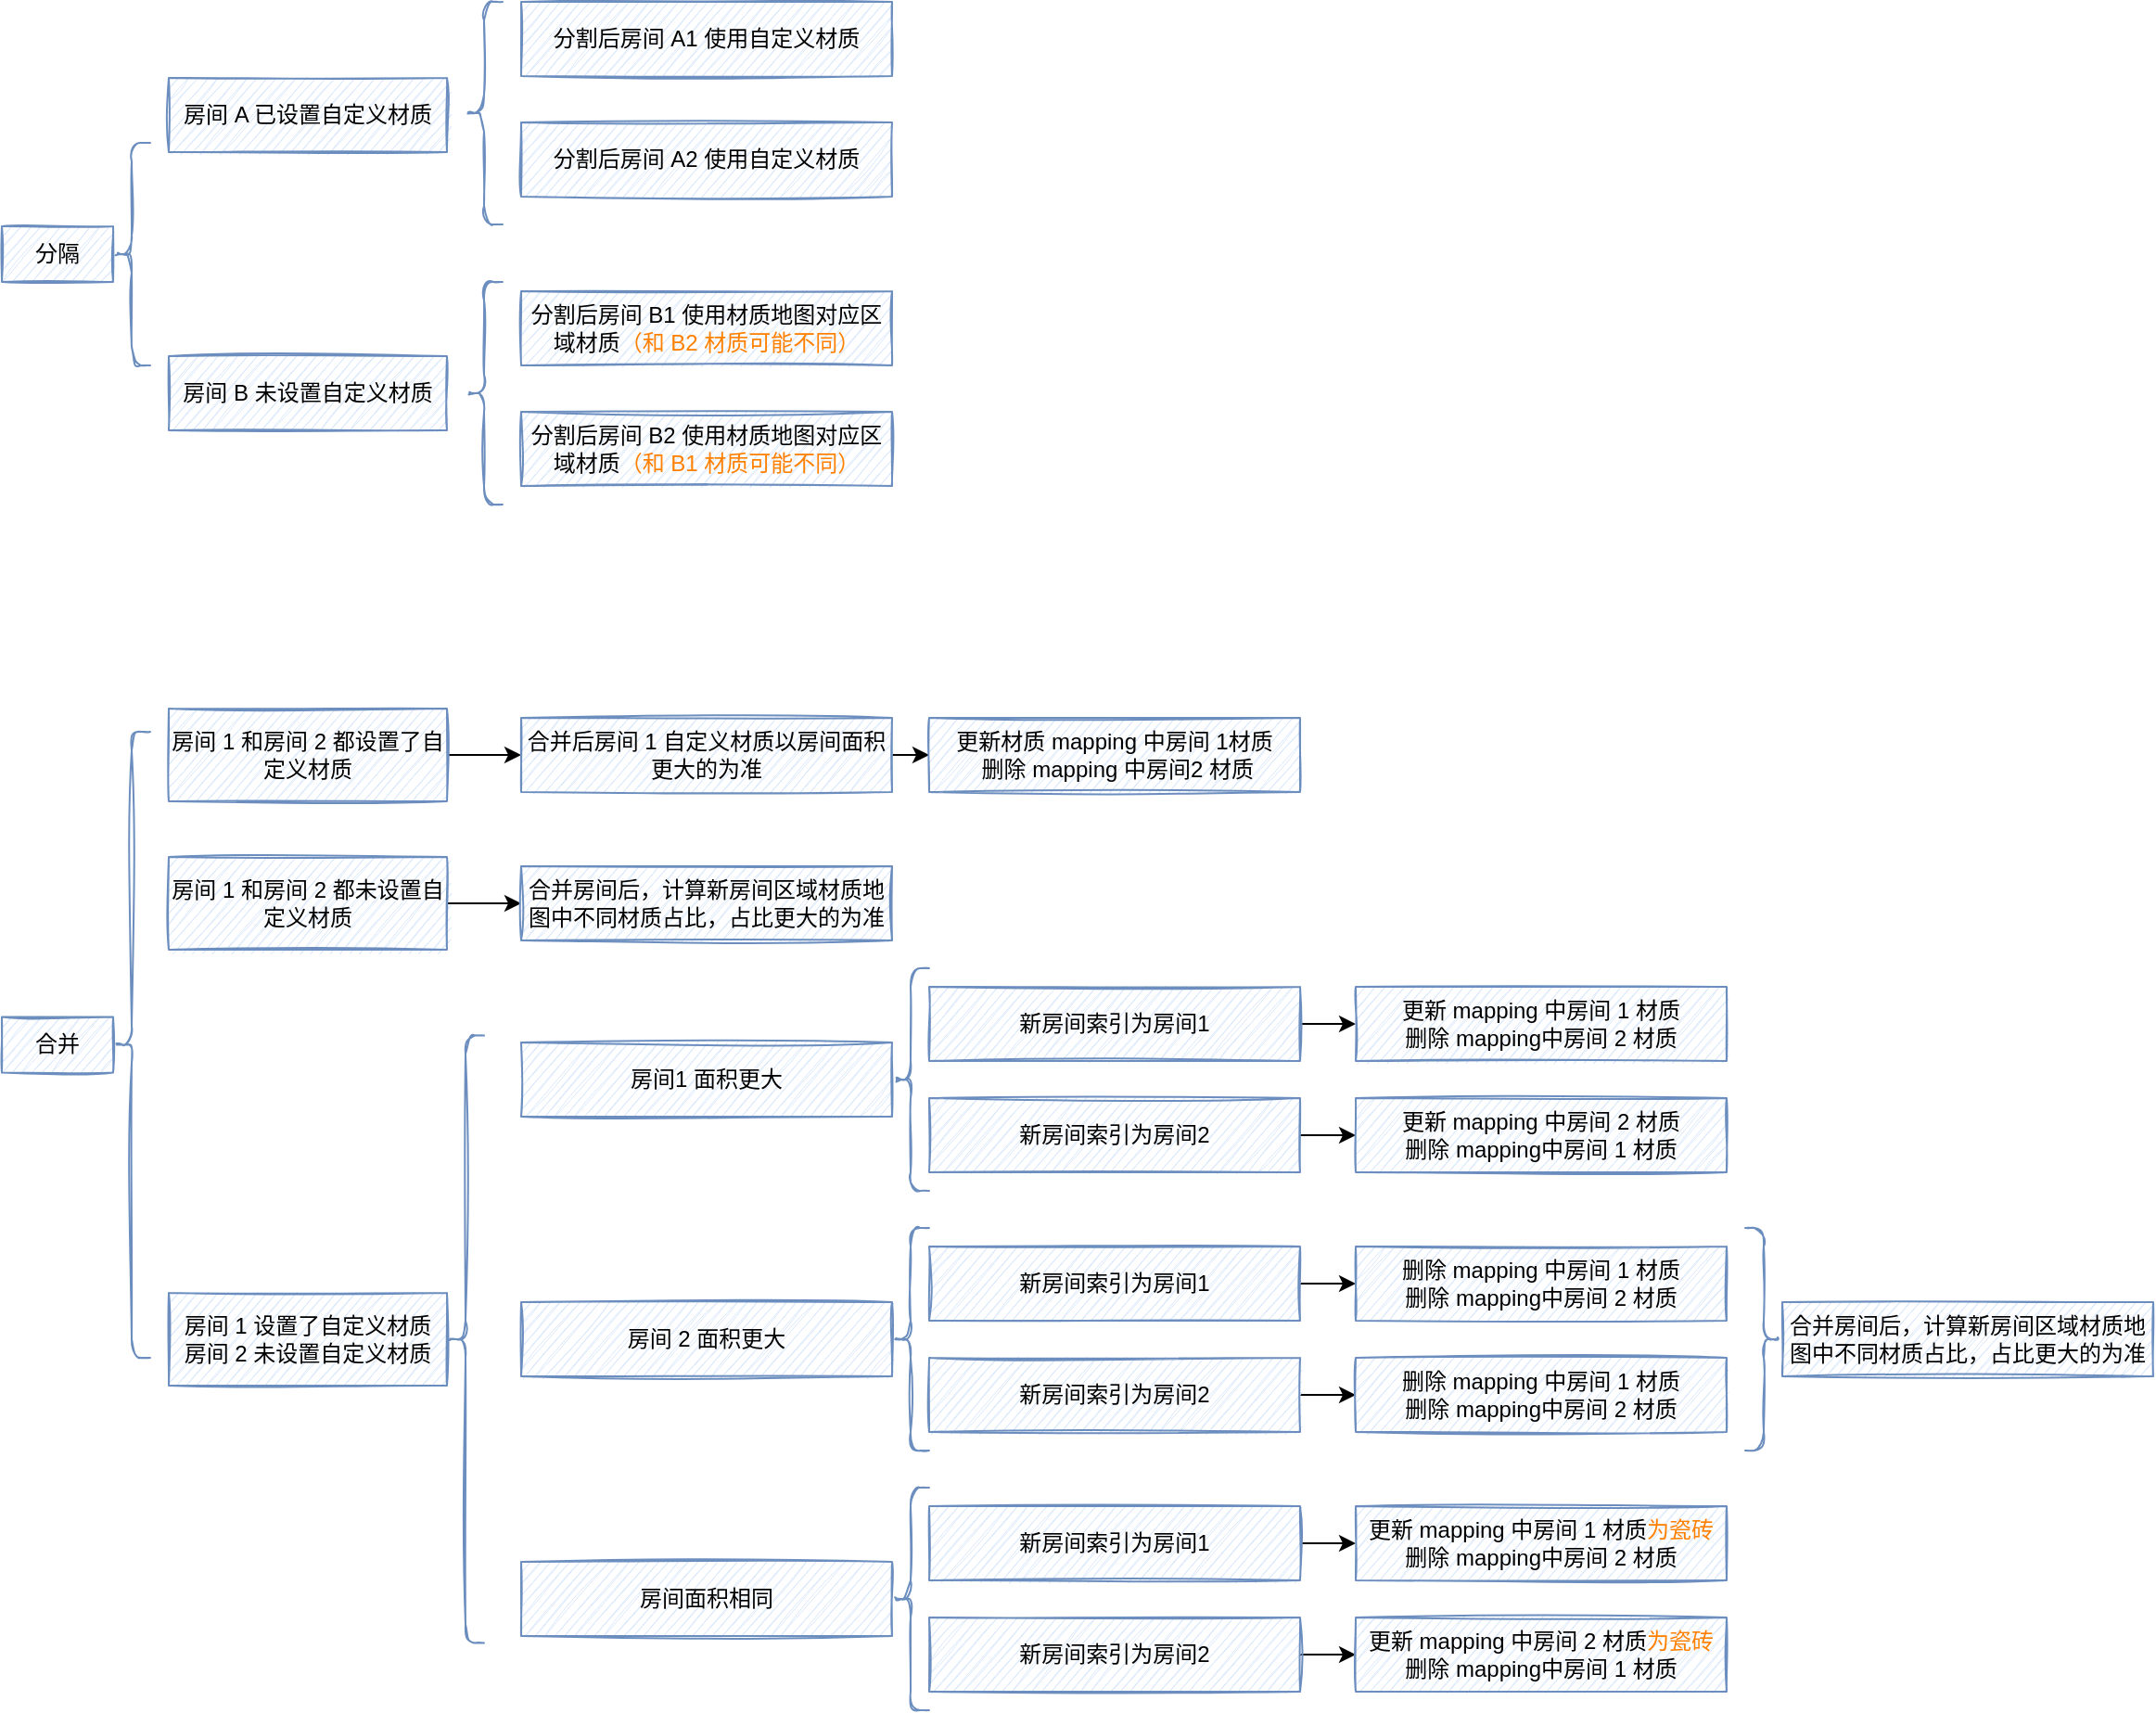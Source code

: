 <mxfile version="20.6.0" type="github">
  <diagram id="Edlb0GLIPgFkQnMVfdb4" name="第 1 页">
    <mxGraphModel dx="2377" dy="1232" grid="1" gridSize="10" guides="1" tooltips="1" connect="1" arrows="1" fold="1" page="1" pageScale="1" pageWidth="827" pageHeight="1169" math="0" shadow="0">
      <root>
        <mxCell id="0" />
        <mxCell id="1" parent="0" />
        <mxCell id="XZMTH2rrVfR54QavHA2P-1" value="分隔" style="rounded=0;whiteSpace=wrap;html=1;sketch=1;fillColor=#dae8fc;strokeColor=#6c8ebf;" vertex="1" parent="1">
          <mxGeometry x="90" y="200" width="60" height="30" as="geometry" />
        </mxCell>
        <mxCell id="XZMTH2rrVfR54QavHA2P-2" value="合并" style="rounded=0;whiteSpace=wrap;html=1;sketch=1;fillColor=#dae8fc;strokeColor=#6c8ebf;" vertex="1" parent="1">
          <mxGeometry x="90" y="626.25" width="60" height="30" as="geometry" />
        </mxCell>
        <mxCell id="XZMTH2rrVfR54QavHA2P-3" value="&lt;span style=&quot;color: rgba(0, 0, 0, 0); font-family: monospace; font-size: 0px; text-align: start;&quot;&gt;%3CmxGraphModel%3E%3Croot%3E%3CmxCell%20id%3D%220%22%2F%3E%3CmxCell%20id%3D%221%22%20parent%3D%220%22%2F%3E%3CmxCell%20id%3D%222%22%20value%3D%22%E6%88%BF%E9%97%B4%202%20%E9%9D%A2%E7%A7%AF%E6%9B%B4%E5%A4%A7%22%20style%3D%22rounded%3D0%3BwhiteSpace%3Dwrap%3Bhtml%3D1%3Bsketch%3D1%3BfillColor%3D%23dae8fc%3BstrokeColor%3D%236c8ebf%3B%22%20vertex%3D%221%22%20parent%3D%221%22%3E%3CmxGeometry%20x%3D%22370%22%20y%3D%22720%22%20width%3D%22200%22%20height%3D%2240%22%20as%3D%22geometry%22%2F%3E%3C%2FmxCell%3E%3C%2Froot%3E%3C%2FmxGraphModel%3E&lt;/span&gt;" style="shape=curlyBracket;whiteSpace=wrap;html=1;rounded=1;labelPosition=left;verticalLabelPosition=middle;align=right;verticalAlign=middle;sketch=1;fillColor=#dae8fc;strokeColor=#6c8ebf;" vertex="1" parent="1">
          <mxGeometry x="150" y="155" width="20" height="120" as="geometry" />
        </mxCell>
        <mxCell id="XZMTH2rrVfR54QavHA2P-6" value="" style="shape=curlyBracket;whiteSpace=wrap;html=1;rounded=1;labelPosition=left;verticalLabelPosition=middle;align=right;verticalAlign=middle;sketch=1;fillColor=#dae8fc;strokeColor=#6c8ebf;" vertex="1" parent="1">
          <mxGeometry x="150" y="472.5" width="20" height="337.5" as="geometry" />
        </mxCell>
        <mxCell id="XZMTH2rrVfR54QavHA2P-8" value="房间 A 已设置自定义材质" style="rounded=0;whiteSpace=wrap;html=1;sketch=1;fillColor=#dae8fc;strokeColor=#6c8ebf;" vertex="1" parent="1">
          <mxGeometry x="180" y="120" width="150" height="40" as="geometry" />
        </mxCell>
        <mxCell id="XZMTH2rrVfR54QavHA2P-9" value="房间 B 未设置自定义材质" style="rounded=0;whiteSpace=wrap;html=1;sketch=1;fillColor=#dae8fc;strokeColor=#6c8ebf;" vertex="1" parent="1">
          <mxGeometry x="180" y="270" width="150" height="40" as="geometry" />
        </mxCell>
        <mxCell id="XZMTH2rrVfR54QavHA2P-10" value="" style="shape=curlyBracket;whiteSpace=wrap;html=1;rounded=1;labelPosition=left;verticalLabelPosition=middle;align=right;verticalAlign=middle;sketch=1;fillColor=#dae8fc;strokeColor=#6c8ebf;" vertex="1" parent="1">
          <mxGeometry x="340" y="79" width="20" height="120" as="geometry" />
        </mxCell>
        <mxCell id="XZMTH2rrVfR54QavHA2P-13" value="分割后房间 A1 使用自定义材质" style="rounded=0;whiteSpace=wrap;html=1;sketch=1;fillColor=#dae8fc;strokeColor=#6c8ebf;" vertex="1" parent="1">
          <mxGeometry x="370" y="79" width="200" height="40" as="geometry" />
        </mxCell>
        <mxCell id="XZMTH2rrVfR54QavHA2P-14" value="分割后房间 A2 使用自定义材质" style="rounded=0;whiteSpace=wrap;html=1;sketch=1;fillColor=#dae8fc;strokeColor=#6c8ebf;" vertex="1" parent="1">
          <mxGeometry x="370" y="144" width="200" height="40" as="geometry" />
        </mxCell>
        <mxCell id="XZMTH2rrVfR54QavHA2P-15" value="" style="shape=curlyBracket;whiteSpace=wrap;html=1;rounded=1;labelPosition=left;verticalLabelPosition=middle;align=right;verticalAlign=middle;sketch=1;fillColor=#dae8fc;strokeColor=#6c8ebf;" vertex="1" parent="1">
          <mxGeometry x="340" y="230" width="20" height="120" as="geometry" />
        </mxCell>
        <mxCell id="XZMTH2rrVfR54QavHA2P-16" value="分割后房间 B1 使用材质地图对应区域材质&lt;font color=&quot;#ff8000&quot;&gt;（和 B2 材质可能不同）&lt;/font&gt;" style="rounded=0;whiteSpace=wrap;html=1;sketch=1;fillColor=#dae8fc;strokeColor=#6c8ebf;" vertex="1" parent="1">
          <mxGeometry x="370" y="235" width="200" height="40" as="geometry" />
        </mxCell>
        <mxCell id="XZMTH2rrVfR54QavHA2P-17" value="分割后房间 B2 使用材质地图对应区域材质&lt;font color=&quot;#ff8000&quot;&gt;（和 B1 材质可能不同）&lt;/font&gt;" style="rounded=0;whiteSpace=wrap;html=1;sketch=1;fillColor=#dae8fc;strokeColor=#6c8ebf;" vertex="1" parent="1">
          <mxGeometry x="370" y="300" width="200" height="40" as="geometry" />
        </mxCell>
        <mxCell id="XZMTH2rrVfR54QavHA2P-23" style="edgeStyle=orthogonalEdgeStyle;rounded=0;orthogonalLoop=1;jettySize=auto;html=1;exitX=1;exitY=0.5;exitDx=0;exitDy=0;entryX=0;entryY=0.5;entryDx=0;entryDy=0;fontColor=#FF8000;" edge="1" parent="1" source="XZMTH2rrVfR54QavHA2P-19" target="XZMTH2rrVfR54QavHA2P-22">
          <mxGeometry relative="1" as="geometry" />
        </mxCell>
        <mxCell id="XZMTH2rrVfR54QavHA2P-19" value="房间 1 和房间 2 都设置了自定义材质&lt;br&gt;" style="rounded=0;whiteSpace=wrap;html=1;sketch=1;fillColor=#dae8fc;strokeColor=#6c8ebf;" vertex="1" parent="1">
          <mxGeometry x="180" y="460" width="150" height="50" as="geometry" />
        </mxCell>
        <mxCell id="XZMTH2rrVfR54QavHA2P-29" value="" style="edgeStyle=orthogonalEdgeStyle;rounded=0;orthogonalLoop=1;jettySize=auto;html=1;fontColor=#FF8000;" edge="1" parent="1" source="XZMTH2rrVfR54QavHA2P-20" target="XZMTH2rrVfR54QavHA2P-26">
          <mxGeometry relative="1" as="geometry" />
        </mxCell>
        <mxCell id="XZMTH2rrVfR54QavHA2P-20" value="房间 1 和房间 2 都未设置自定义材质" style="rounded=0;whiteSpace=wrap;html=1;sketch=1;fillColor=#dae8fc;strokeColor=#6c8ebf;" vertex="1" parent="1">
          <mxGeometry x="180" y="540" width="150" height="50" as="geometry" />
        </mxCell>
        <mxCell id="XZMTH2rrVfR54QavHA2P-21" value="房间 1 设置了自定义材质&lt;br&gt;房间 2 未设置自定义材质" style="rounded=0;whiteSpace=wrap;html=1;sketch=1;fillColor=#dae8fc;strokeColor=#6c8ebf;" vertex="1" parent="1">
          <mxGeometry x="180" y="775" width="150" height="50" as="geometry" />
        </mxCell>
        <mxCell id="XZMTH2rrVfR54QavHA2P-25" style="edgeStyle=orthogonalEdgeStyle;rounded=0;orthogonalLoop=1;jettySize=auto;html=1;exitX=1;exitY=0.5;exitDx=0;exitDy=0;fontColor=#FF8000;" edge="1" parent="1" source="XZMTH2rrVfR54QavHA2P-22" target="XZMTH2rrVfR54QavHA2P-24">
          <mxGeometry relative="1" as="geometry" />
        </mxCell>
        <mxCell id="XZMTH2rrVfR54QavHA2P-22" value="合并后房间 1 自定义材质以房间面积更大的为准" style="rounded=0;whiteSpace=wrap;html=1;sketch=1;fillColor=#dae8fc;strokeColor=#6c8ebf;" vertex="1" parent="1">
          <mxGeometry x="370" y="465" width="200" height="40" as="geometry" />
        </mxCell>
        <mxCell id="XZMTH2rrVfR54QavHA2P-24" value="更新材质 mapping 中房间 1材质&lt;br&gt;&amp;nbsp;删除 mapping 中房间2 材质" style="rounded=0;whiteSpace=wrap;html=1;sketch=1;fillColor=#dae8fc;strokeColor=#6c8ebf;" vertex="1" parent="1">
          <mxGeometry x="590" y="465" width="200" height="40" as="geometry" />
        </mxCell>
        <mxCell id="XZMTH2rrVfR54QavHA2P-26" value="合并房间后，计算新房间区域材质地图中不同材质占比，占比更大的为准" style="rounded=0;whiteSpace=wrap;html=1;sketch=1;fillColor=#dae8fc;strokeColor=#6c8ebf;" vertex="1" parent="1">
          <mxGeometry x="370" y="545" width="200" height="40" as="geometry" />
        </mxCell>
        <mxCell id="XZMTH2rrVfR54QavHA2P-34" value="" style="shape=curlyBracket;whiteSpace=wrap;html=1;rounded=1;labelPosition=left;verticalLabelPosition=middle;align=right;verticalAlign=middle;sketch=1;fillColor=#dae8fc;strokeColor=#6c8ebf;" vertex="1" parent="1">
          <mxGeometry x="330" y="636.25" width="20" height="327.5" as="geometry" />
        </mxCell>
        <mxCell id="XZMTH2rrVfR54QavHA2P-35" value="房间1 面积更大" style="rounded=0;whiteSpace=wrap;html=1;sketch=1;fillColor=#dae8fc;strokeColor=#6c8ebf;" vertex="1" parent="1">
          <mxGeometry x="370" y="640" width="200" height="40" as="geometry" />
        </mxCell>
        <mxCell id="XZMTH2rrVfR54QavHA2P-38" value="房间 2 面积更大" style="rounded=0;whiteSpace=wrap;html=1;sketch=1;fillColor=#dae8fc;strokeColor=#6c8ebf;" vertex="1" parent="1">
          <mxGeometry x="370" y="780" width="200" height="40" as="geometry" />
        </mxCell>
        <mxCell id="XZMTH2rrVfR54QavHA2P-39" value="房间面积相同" style="rounded=0;whiteSpace=wrap;html=1;sketch=1;fillColor=#dae8fc;strokeColor=#6c8ebf;" vertex="1" parent="1">
          <mxGeometry x="370" y="920" width="200" height="40" as="geometry" />
        </mxCell>
        <mxCell id="XZMTH2rrVfR54QavHA2P-41" value="&lt;span style=&quot;color: rgba(0, 0, 0, 0); font-family: monospace; font-size: 0px; text-align: start;&quot;&gt;%3CmxGraphModel%3E%3Croot%3E%3CmxCell%20id%3D%220%22%2F%3E%3CmxCell%20id%3D%221%22%20parent%3D%220%22%2F%3E%3CmxCell%20id%3D%222%22%20value%3D%22%E6%88%BF%E9%97%B4%202%20%E9%9D%A2%E7%A7%AF%E6%9B%B4%E5%A4%A7%22%20style%3D%22rounded%3D0%3BwhiteSpace%3Dwrap%3Bhtml%3D1%3Bsketch%3D1%3BfillColor%3D%23dae8fc%3BstrokeColor%3D%236c8ebf%3B%22%20vertex%3D%221%22%20parent%3D%221%22%3E%3CmxGeometry%20x%3D%22370%22%20y%3D%22720%22%20width%3D%22200%22%20height%3D%2240%22%20as%3D%22geometry%22%2F%3E%3C%2FmxCell%3E%3C%2Froot%3E%3C%2FmxGraphModel%3E&lt;/span&gt;" style="shape=curlyBracket;whiteSpace=wrap;html=1;rounded=1;labelPosition=left;verticalLabelPosition=middle;align=right;verticalAlign=middle;sketch=1;fillColor=#dae8fc;strokeColor=#6c8ebf;" vertex="1" parent="1">
          <mxGeometry x="570" y="600" width="20" height="120" as="geometry" />
        </mxCell>
        <mxCell id="XZMTH2rrVfR54QavHA2P-47" style="edgeStyle=orthogonalEdgeStyle;rounded=0;orthogonalLoop=1;jettySize=auto;html=1;exitX=1;exitY=0.5;exitDx=0;exitDy=0;entryX=0;entryY=0.5;entryDx=0;entryDy=0;fontColor=#FF8000;" edge="1" parent="1" source="XZMTH2rrVfR54QavHA2P-43" target="XZMTH2rrVfR54QavHA2P-46">
          <mxGeometry relative="1" as="geometry" />
        </mxCell>
        <mxCell id="XZMTH2rrVfR54QavHA2P-43" value="新房间索引为房间1" style="rounded=0;whiteSpace=wrap;html=1;sketch=1;fillColor=#dae8fc;strokeColor=#6c8ebf;" vertex="1" parent="1">
          <mxGeometry x="590" y="610" width="200" height="40" as="geometry" />
        </mxCell>
        <mxCell id="XZMTH2rrVfR54QavHA2P-52" style="edgeStyle=orthogonalEdgeStyle;rounded=0;orthogonalLoop=1;jettySize=auto;html=1;exitX=1;exitY=0.5;exitDx=0;exitDy=0;entryX=0;entryY=0.5;entryDx=0;entryDy=0;fontColor=#FF8000;" edge="1" parent="1" source="XZMTH2rrVfR54QavHA2P-44" target="XZMTH2rrVfR54QavHA2P-48">
          <mxGeometry relative="1" as="geometry" />
        </mxCell>
        <mxCell id="XZMTH2rrVfR54QavHA2P-44" value="新房间索引为房间2" style="rounded=0;whiteSpace=wrap;html=1;sketch=1;fillColor=#dae8fc;strokeColor=#6c8ebf;" vertex="1" parent="1">
          <mxGeometry x="590" y="670" width="200" height="40" as="geometry" />
        </mxCell>
        <mxCell id="XZMTH2rrVfR54QavHA2P-46" value="更新 mapping 中房间 1 材质&lt;br&gt;删除 mapping中房间 2 材质" style="rounded=0;whiteSpace=wrap;html=1;sketch=1;fillColor=#dae8fc;strokeColor=#6c8ebf;" vertex="1" parent="1">
          <mxGeometry x="820" y="610" width="200" height="40" as="geometry" />
        </mxCell>
        <mxCell id="XZMTH2rrVfR54QavHA2P-48" value="更新 mapping 中房间 2 材质&lt;br&gt;删除 mapping中房间 1 材质" style="rounded=0;whiteSpace=wrap;html=1;sketch=1;fillColor=#dae8fc;strokeColor=#6c8ebf;" vertex="1" parent="1">
          <mxGeometry x="820" y="670" width="200" height="40" as="geometry" />
        </mxCell>
        <mxCell id="XZMTH2rrVfR54QavHA2P-53" value="&lt;span style=&quot;color: rgba(0, 0, 0, 0); font-family: monospace; font-size: 0px; text-align: start;&quot;&gt;%3CmxGraphModel%3E%3Croot%3E%3CmxCell%20id%3D%220%22%2F%3E%3CmxCell%20id%3D%221%22%20parent%3D%220%22%2F%3E%3CmxCell%20id%3D%222%22%20value%3D%22%E6%88%BF%E9%97%B4%202%20%E9%9D%A2%E7%A7%AF%E6%9B%B4%E5%A4%A7%22%20style%3D%22rounded%3D0%3BwhiteSpace%3Dwrap%3Bhtml%3D1%3Bsketch%3D1%3BfillColor%3D%23dae8fc%3BstrokeColor%3D%236c8ebf%3B%22%20vertex%3D%221%22%20parent%3D%221%22%3E%3CmxGeometry%20x%3D%22370%22%20y%3D%22720%22%20width%3D%22200%22%20height%3D%2240%22%20as%3D%22geometry%22%2F%3E%3C%2FmxCell%3E%3C%2Froot%3E%3C%2FmxGraphModel%3E&lt;/span&gt;" style="shape=curlyBracket;whiteSpace=wrap;html=1;rounded=1;labelPosition=left;verticalLabelPosition=middle;align=right;verticalAlign=middle;sketch=1;fillColor=#dae8fc;strokeColor=#6c8ebf;" vertex="1" parent="1">
          <mxGeometry x="570" y="740" width="20" height="120" as="geometry" />
        </mxCell>
        <mxCell id="XZMTH2rrVfR54QavHA2P-54" style="edgeStyle=orthogonalEdgeStyle;rounded=0;orthogonalLoop=1;jettySize=auto;html=1;exitX=1;exitY=0.5;exitDx=0;exitDy=0;entryX=0;entryY=0.5;entryDx=0;entryDy=0;fontColor=#FF8000;" edge="1" parent="1" source="XZMTH2rrVfR54QavHA2P-55" target="XZMTH2rrVfR54QavHA2P-58">
          <mxGeometry relative="1" as="geometry" />
        </mxCell>
        <mxCell id="XZMTH2rrVfR54QavHA2P-55" value="新房间索引为房间1" style="rounded=0;whiteSpace=wrap;html=1;sketch=1;fillColor=#dae8fc;strokeColor=#6c8ebf;" vertex="1" parent="1">
          <mxGeometry x="590" y="750" width="200" height="40" as="geometry" />
        </mxCell>
        <mxCell id="XZMTH2rrVfR54QavHA2P-56" style="edgeStyle=orthogonalEdgeStyle;rounded=0;orthogonalLoop=1;jettySize=auto;html=1;exitX=1;exitY=0.5;exitDx=0;exitDy=0;entryX=0;entryY=0.5;entryDx=0;entryDy=0;fontColor=#FF8000;" edge="1" parent="1" source="XZMTH2rrVfR54QavHA2P-57" target="XZMTH2rrVfR54QavHA2P-59">
          <mxGeometry relative="1" as="geometry" />
        </mxCell>
        <mxCell id="XZMTH2rrVfR54QavHA2P-57" value="新房间索引为房间2" style="rounded=0;whiteSpace=wrap;html=1;sketch=1;fillColor=#dae8fc;strokeColor=#6c8ebf;" vertex="1" parent="1">
          <mxGeometry x="590" y="810" width="200" height="40" as="geometry" />
        </mxCell>
        <mxCell id="XZMTH2rrVfR54QavHA2P-58" value="删除 mapping 中房间 1 材质&lt;br&gt;删除 mapping中房间 2 材质" style="rounded=0;whiteSpace=wrap;html=1;sketch=1;fillColor=#dae8fc;strokeColor=#6c8ebf;" vertex="1" parent="1">
          <mxGeometry x="820" y="750" width="200" height="40" as="geometry" />
        </mxCell>
        <mxCell id="XZMTH2rrVfR54QavHA2P-59" value="删除 mapping 中房间 1 材质&lt;br&gt;删除 mapping中房间 2 材质" style="rounded=0;whiteSpace=wrap;html=1;sketch=1;fillColor=#dae8fc;strokeColor=#6c8ebf;" vertex="1" parent="1">
          <mxGeometry x="820" y="810" width="200" height="40" as="geometry" />
        </mxCell>
        <mxCell id="XZMTH2rrVfR54QavHA2P-60" value="&lt;span style=&quot;color: rgba(0, 0, 0, 0); font-family: monospace; font-size: 0px; text-align: start;&quot;&gt;%3CmxGraphModel%3E%3Croot%3E%3CmxCell%20id%3D%220%22%2F%3E%3CmxCell%20id%3D%221%22%20parent%3D%220%22%2F%3E%3CmxCell%20id%3D%222%22%20value%3D%22%E6%88%BF%E9%97%B4%202%20%E9%9D%A2%E7%A7%AF%E6%9B%B4%E5%A4%A7%22%20style%3D%22rounded%3D0%3BwhiteSpace%3Dwrap%3Bhtml%3D1%3Bsketch%3D1%3BfillColor%3D%23dae8fc%3BstrokeColor%3D%236c8ebf%3B%22%20vertex%3D%221%22%20parent%3D%221%22%3E%3CmxGeometry%20x%3D%22370%22%20y%3D%22720%22%20width%3D%22200%22%20height%3D%2240%22%20as%3D%22geometry%22%2F%3E%3C%2FmxCell%3E%3C%2Froot%3E%3C%2FmxGraphModel%3E&lt;/span&gt;" style="shape=curlyBracket;whiteSpace=wrap;html=1;rounded=1;labelPosition=left;verticalLabelPosition=middle;align=right;verticalAlign=middle;sketch=1;fillColor=#dae8fc;strokeColor=#6c8ebf;" vertex="1" parent="1">
          <mxGeometry x="570" y="880" width="20" height="120" as="geometry" />
        </mxCell>
        <mxCell id="XZMTH2rrVfR54QavHA2P-61" style="edgeStyle=orthogonalEdgeStyle;rounded=0;orthogonalLoop=1;jettySize=auto;html=1;exitX=1;exitY=0.5;exitDx=0;exitDy=0;entryX=0;entryY=0.5;entryDx=0;entryDy=0;fontColor=#FF8000;" edge="1" parent="1" source="XZMTH2rrVfR54QavHA2P-62" target="XZMTH2rrVfR54QavHA2P-65">
          <mxGeometry relative="1" as="geometry" />
        </mxCell>
        <mxCell id="XZMTH2rrVfR54QavHA2P-62" value="新房间索引为房间1" style="rounded=0;whiteSpace=wrap;html=1;sketch=1;fillColor=#dae8fc;strokeColor=#6c8ebf;" vertex="1" parent="1">
          <mxGeometry x="590" y="890" width="200" height="40" as="geometry" />
        </mxCell>
        <mxCell id="XZMTH2rrVfR54QavHA2P-63" style="edgeStyle=orthogonalEdgeStyle;rounded=0;orthogonalLoop=1;jettySize=auto;html=1;exitX=1;exitY=0.5;exitDx=0;exitDy=0;entryX=0;entryY=0.5;entryDx=0;entryDy=0;fontColor=#FF8000;" edge="1" parent="1" source="XZMTH2rrVfR54QavHA2P-64" target="XZMTH2rrVfR54QavHA2P-66">
          <mxGeometry relative="1" as="geometry" />
        </mxCell>
        <mxCell id="XZMTH2rrVfR54QavHA2P-64" value="新房间索引为房间2" style="rounded=0;whiteSpace=wrap;html=1;sketch=1;fillColor=#dae8fc;strokeColor=#6c8ebf;" vertex="1" parent="1">
          <mxGeometry x="590" y="950" width="200" height="40" as="geometry" />
        </mxCell>
        <mxCell id="XZMTH2rrVfR54QavHA2P-65" value="更新 mapping 中房间 1 材质&lt;font color=&quot;#ff8000&quot;&gt;为瓷砖&lt;/font&gt;&lt;br&gt;删除 mapping中房间 2 材质" style="rounded=0;whiteSpace=wrap;html=1;sketch=1;fillColor=#dae8fc;strokeColor=#6c8ebf;" vertex="1" parent="1">
          <mxGeometry x="820" y="890" width="200" height="40" as="geometry" />
        </mxCell>
        <mxCell id="XZMTH2rrVfR54QavHA2P-66" value="更新 mapping 中房间 2 材质&lt;font color=&quot;#ff8000&quot;&gt;为瓷砖&lt;/font&gt;&lt;br&gt;删除 mapping中房间 1 材质" style="rounded=0;whiteSpace=wrap;html=1;sketch=1;fillColor=#dae8fc;strokeColor=#6c8ebf;" vertex="1" parent="1">
          <mxGeometry x="820" y="950" width="200" height="40" as="geometry" />
        </mxCell>
        <mxCell id="XZMTH2rrVfR54QavHA2P-67" value="" style="shape=curlyBracket;whiteSpace=wrap;html=1;rounded=1;flipH=1;labelPosition=right;verticalLabelPosition=middle;align=left;verticalAlign=middle;sketch=1;fillColor=#dae8fc;strokeColor=#6c8ebf;" vertex="1" parent="1">
          <mxGeometry x="1030" y="740" width="20" height="120" as="geometry" />
        </mxCell>
        <mxCell id="XZMTH2rrVfR54QavHA2P-68" value="合并房间后，计算新房间区域材质地图中不同材质占比，占比更大的为准" style="rounded=0;whiteSpace=wrap;html=1;sketch=1;fillColor=#dae8fc;strokeColor=#6c8ebf;" vertex="1" parent="1">
          <mxGeometry x="1050" y="780" width="200" height="40" as="geometry" />
        </mxCell>
      </root>
    </mxGraphModel>
  </diagram>
</mxfile>
